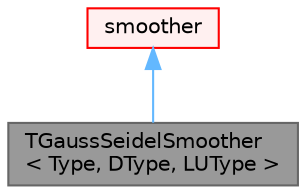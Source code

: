 digraph "TGaussSeidelSmoother&lt; Type, DType, LUType &gt;"
{
 // LATEX_PDF_SIZE
  bgcolor="transparent";
  edge [fontname=Helvetica,fontsize=10,labelfontname=Helvetica,labelfontsize=10];
  node [fontname=Helvetica,fontsize=10,shape=box,height=0.2,width=0.4];
  Node1 [id="Node000001",label="TGaussSeidelSmoother\l\< Type, DType, LUType \>",height=0.2,width=0.4,color="gray40", fillcolor="grey60", style="filled", fontcolor="black",tooltip="Foam::TGaussSeidelSmoother."];
  Node2 -> Node1 [id="edge1_Node000001_Node000002",dir="back",color="steelblue1",style="solid",tooltip=" "];
  Node2 [id="Node000002",label="smoother",height=0.2,width=0.4,color="red", fillcolor="#FFF0F0", style="filled",URL="$classFoam_1_1LduMatrix_1_1smoother.html",tooltip=" "];
}
